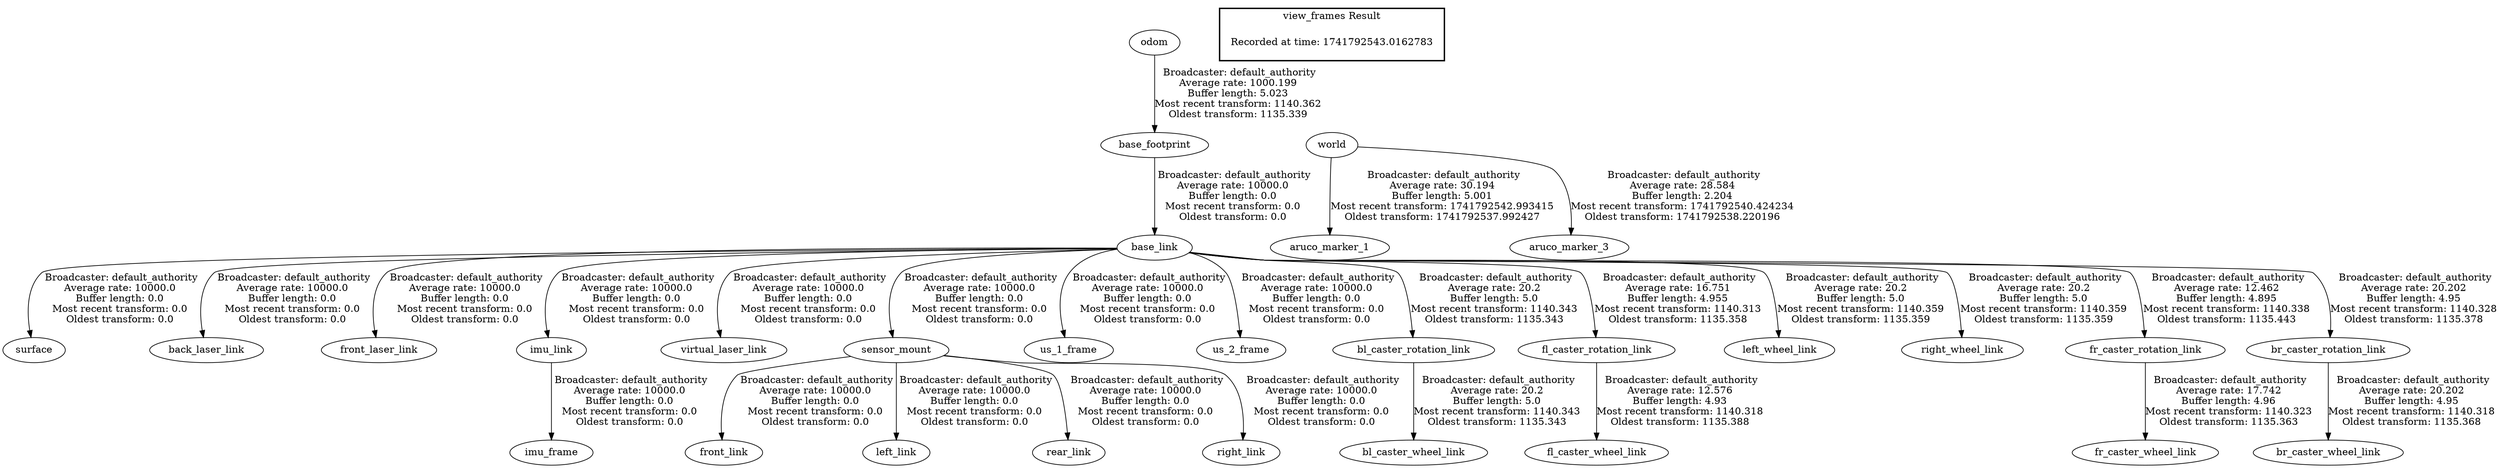 digraph G {
"odom" -> "base_footprint"[label=" Broadcaster: default_authority\nAverage rate: 1000.199\nBuffer length: 5.023\nMost recent transform: 1140.362\nOldest transform: 1135.339\n"];
"base_footprint" -> "base_link"[label=" Broadcaster: default_authority\nAverage rate: 10000.0\nBuffer length: 0.0\nMost recent transform: 0.0\nOldest transform: 0.0\n"];
"base_link" -> "surface"[label=" Broadcaster: default_authority\nAverage rate: 10000.0\nBuffer length: 0.0\nMost recent transform: 0.0\nOldest transform: 0.0\n"];
"base_link" -> "back_laser_link"[label=" Broadcaster: default_authority\nAverage rate: 10000.0\nBuffer length: 0.0\nMost recent transform: 0.0\nOldest transform: 0.0\n"];
"base_link" -> "front_laser_link"[label=" Broadcaster: default_authority\nAverage rate: 10000.0\nBuffer length: 0.0\nMost recent transform: 0.0\nOldest transform: 0.0\n"];
"base_link" -> "imu_link"[label=" Broadcaster: default_authority\nAverage rate: 10000.0\nBuffer length: 0.0\nMost recent transform: 0.0\nOldest transform: 0.0\n"];
"base_link" -> "virtual_laser_link"[label=" Broadcaster: default_authority\nAverage rate: 10000.0\nBuffer length: 0.0\nMost recent transform: 0.0\nOldest transform: 0.0\n"];
"sensor_mount" -> "front_link"[label=" Broadcaster: default_authority\nAverage rate: 10000.0\nBuffer length: 0.0\nMost recent transform: 0.0\nOldest transform: 0.0\n"];
"base_link" -> "sensor_mount"[label=" Broadcaster: default_authority\nAverage rate: 10000.0\nBuffer length: 0.0\nMost recent transform: 0.0\nOldest transform: 0.0\n"];
"imu_link" -> "imu_frame"[label=" Broadcaster: default_authority\nAverage rate: 10000.0\nBuffer length: 0.0\nMost recent transform: 0.0\nOldest transform: 0.0\n"];
"sensor_mount" -> "left_link"[label=" Broadcaster: default_authority\nAverage rate: 10000.0\nBuffer length: 0.0\nMost recent transform: 0.0\nOldest transform: 0.0\n"];
"sensor_mount" -> "rear_link"[label=" Broadcaster: default_authority\nAverage rate: 10000.0\nBuffer length: 0.0\nMost recent transform: 0.0\nOldest transform: 0.0\n"];
"sensor_mount" -> "right_link"[label=" Broadcaster: default_authority\nAverage rate: 10000.0\nBuffer length: 0.0\nMost recent transform: 0.0\nOldest transform: 0.0\n"];
"base_link" -> "us_1_frame"[label=" Broadcaster: default_authority\nAverage rate: 10000.0\nBuffer length: 0.0\nMost recent transform: 0.0\nOldest transform: 0.0\n"];
"base_link" -> "us_2_frame"[label=" Broadcaster: default_authority\nAverage rate: 10000.0\nBuffer length: 0.0\nMost recent transform: 0.0\nOldest transform: 0.0\n"];
"base_link" -> "bl_caster_rotation_link"[label=" Broadcaster: default_authority\nAverage rate: 20.2\nBuffer length: 5.0\nMost recent transform: 1140.343\nOldest transform: 1135.343\n"];
"bl_caster_rotation_link" -> "bl_caster_wheel_link"[label=" Broadcaster: default_authority\nAverage rate: 20.2\nBuffer length: 5.0\nMost recent transform: 1140.343\nOldest transform: 1135.343\n"];
"world" -> "aruco_marker_1"[label=" Broadcaster: default_authority\nAverage rate: 30.194\nBuffer length: 5.001\nMost recent transform: 1741792542.993415\nOldest transform: 1741792537.992427\n"];
"base_link" -> "fl_caster_rotation_link"[label=" Broadcaster: default_authority\nAverage rate: 16.751\nBuffer length: 4.955\nMost recent transform: 1140.313\nOldest transform: 1135.358\n"];
"base_link" -> "left_wheel_link"[label=" Broadcaster: default_authority\nAverage rate: 20.2\nBuffer length: 5.0\nMost recent transform: 1140.359\nOldest transform: 1135.359\n"];
"base_link" -> "right_wheel_link"[label=" Broadcaster: default_authority\nAverage rate: 20.2\nBuffer length: 5.0\nMost recent transform: 1140.359\nOldest transform: 1135.359\n"];
"fr_caster_rotation_link" -> "fr_caster_wheel_link"[label=" Broadcaster: default_authority\nAverage rate: 17.742\nBuffer length: 4.96\nMost recent transform: 1140.323\nOldest transform: 1135.363\n"];
"base_link" -> "fr_caster_rotation_link"[label=" Broadcaster: default_authority\nAverage rate: 12.462\nBuffer length: 4.895\nMost recent transform: 1140.338\nOldest transform: 1135.443\n"];
"br_caster_rotation_link" -> "br_caster_wheel_link"[label=" Broadcaster: default_authority\nAverage rate: 20.202\nBuffer length: 4.95\nMost recent transform: 1140.318\nOldest transform: 1135.368\n"];
"base_link" -> "br_caster_rotation_link"[label=" Broadcaster: default_authority\nAverage rate: 20.202\nBuffer length: 4.95\nMost recent transform: 1140.328\nOldest transform: 1135.378\n"];
"fl_caster_rotation_link" -> "fl_caster_wheel_link"[label=" Broadcaster: default_authority\nAverage rate: 12.576\nBuffer length: 4.93\nMost recent transform: 1140.318\nOldest transform: 1135.388\n"];
"world" -> "aruco_marker_3"[label=" Broadcaster: default_authority\nAverage rate: 28.584\nBuffer length: 2.204\nMost recent transform: 1741792540.424234\nOldest transform: 1741792538.220196\n"];
edge [style=invis];
 subgraph cluster_legend { style=bold; color=black; label ="view_frames Result";
"Recorded at time: 1741792543.0162783"[ shape=plaintext ] ;
}->"world";
}